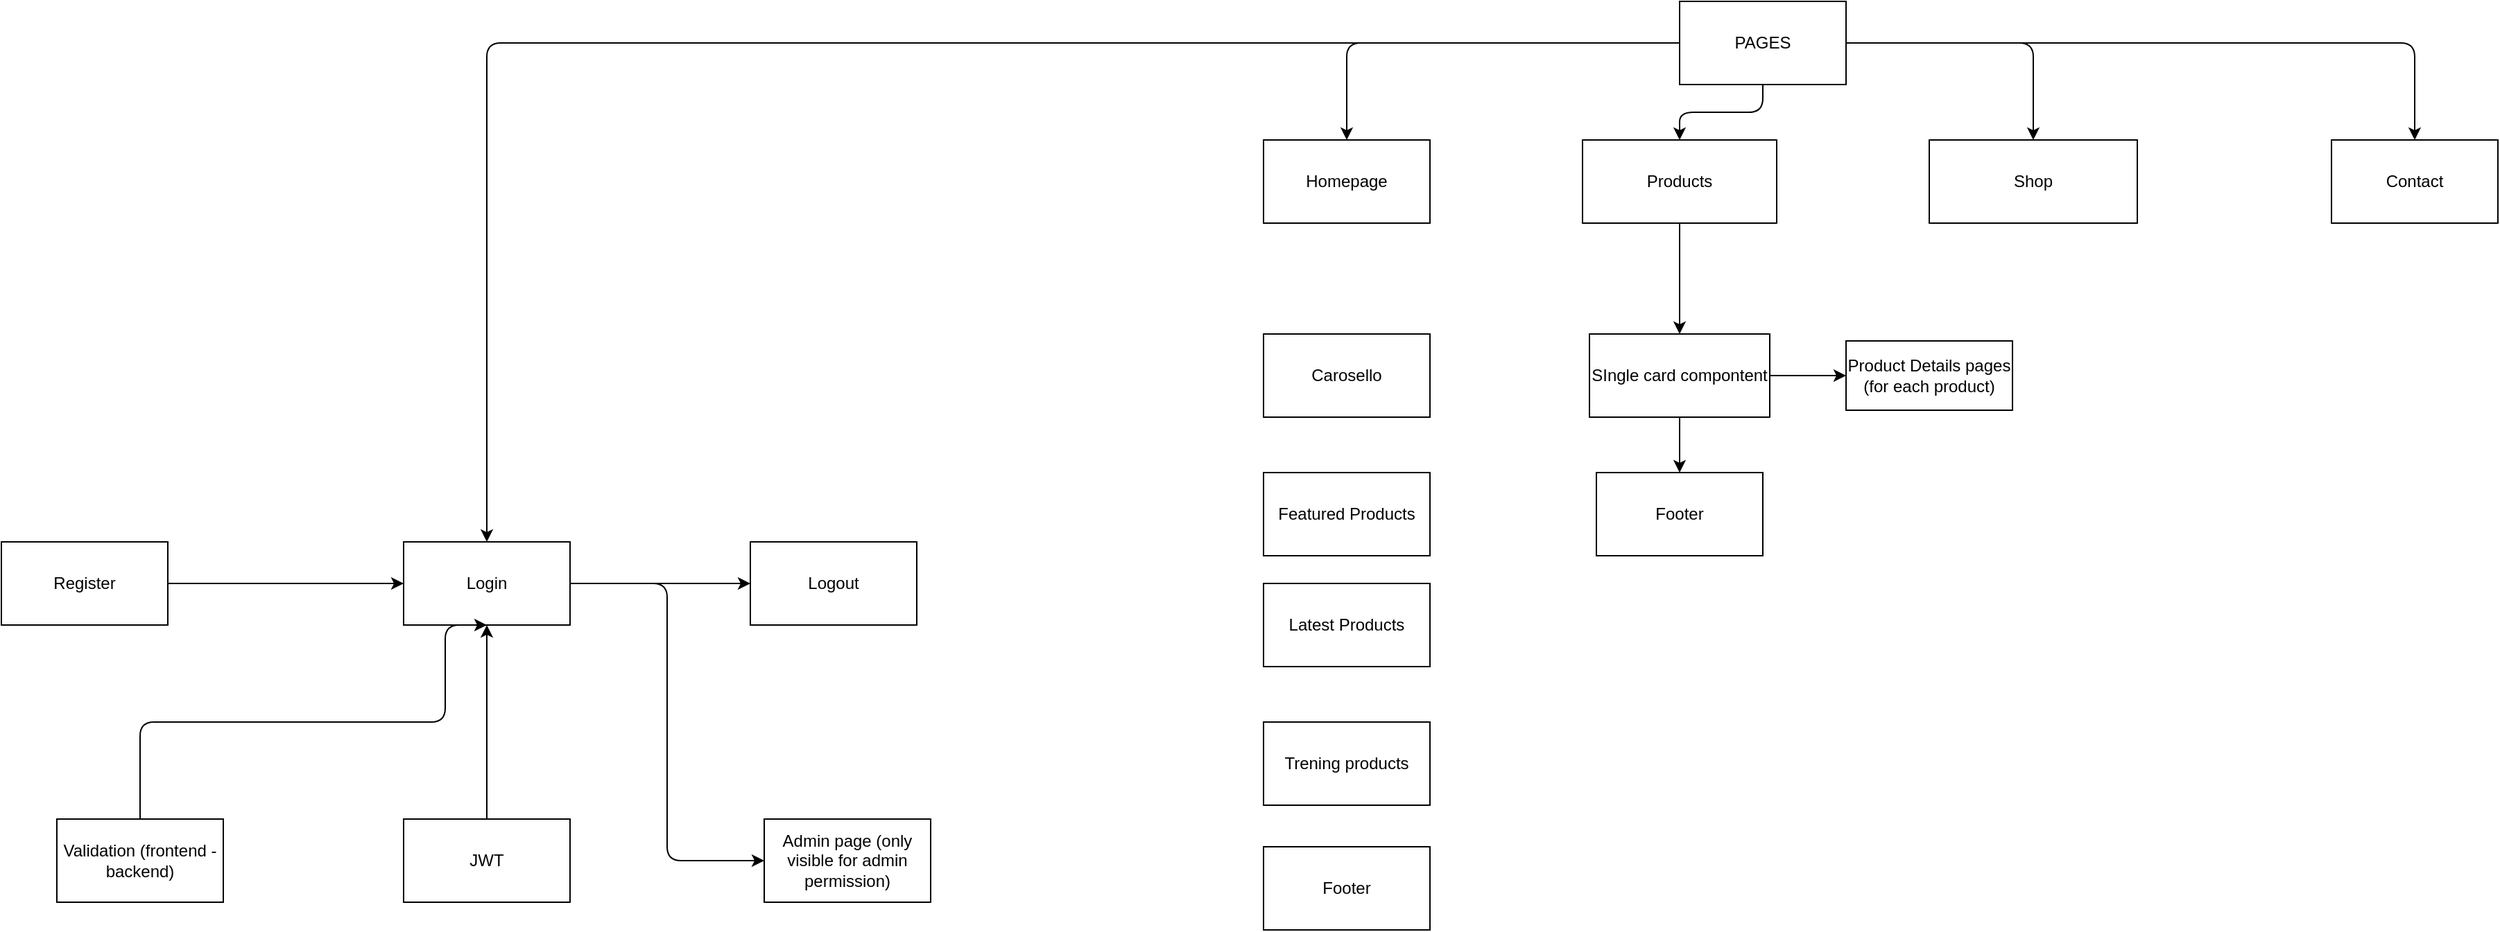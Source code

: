 <mxfile version="15.7.1" type="github">
  <diagram id="p_A3POv_7OdEzddipI_T" name="Page-1">
    <mxGraphModel dx="1860" dy="1544" grid="1" gridSize="10" guides="1" tooltips="1" connect="1" arrows="1" fold="1" page="1" pageScale="1" pageWidth="2339" pageHeight="3300" math="0" shadow="0">
      <root>
        <mxCell id="0" />
        <mxCell id="1" parent="0" />
        <mxCell id="QcY7JtW_8c2vVM3JENa3-2" value="Homepage" style="rounded=0;whiteSpace=wrap;html=1;" vertex="1" parent="1">
          <mxGeometry x="950" y="100" width="120" height="60" as="geometry" />
        </mxCell>
        <mxCell id="QcY7JtW_8c2vVM3JENa3-10" style="edgeStyle=orthogonalEdgeStyle;curved=0;rounded=1;sketch=0;orthogonalLoop=1;jettySize=auto;html=1;exitX=0;exitY=0.5;exitDx=0;exitDy=0;entryX=0.5;entryY=0;entryDx=0;entryDy=0;" edge="1" parent="1" source="QcY7JtW_8c2vVM3JENa3-3" target="QcY7JtW_8c2vVM3JENa3-2">
          <mxGeometry relative="1" as="geometry" />
        </mxCell>
        <mxCell id="QcY7JtW_8c2vVM3JENa3-12" style="edgeStyle=orthogonalEdgeStyle;curved=0;rounded=1;sketch=0;orthogonalLoop=1;jettySize=auto;html=1;exitX=0.5;exitY=1;exitDx=0;exitDy=0;entryX=0.5;entryY=0;entryDx=0;entryDy=0;" edge="1" parent="1" source="QcY7JtW_8c2vVM3JENa3-3" target="QcY7JtW_8c2vVM3JENa3-5">
          <mxGeometry relative="1" as="geometry" />
        </mxCell>
        <mxCell id="QcY7JtW_8c2vVM3JENa3-13" style="edgeStyle=orthogonalEdgeStyle;curved=0;rounded=1;sketch=0;orthogonalLoop=1;jettySize=auto;html=1;exitX=1;exitY=0.5;exitDx=0;exitDy=0;entryX=0.5;entryY=0;entryDx=0;entryDy=0;" edge="1" parent="1" source="QcY7JtW_8c2vVM3JENa3-3" target="QcY7JtW_8c2vVM3JENa3-7">
          <mxGeometry relative="1" as="geometry" />
        </mxCell>
        <mxCell id="QcY7JtW_8c2vVM3JENa3-14" style="edgeStyle=orthogonalEdgeStyle;curved=0;rounded=1;sketch=0;orthogonalLoop=1;jettySize=auto;html=1;exitX=1;exitY=0.5;exitDx=0;exitDy=0;entryX=0.5;entryY=0;entryDx=0;entryDy=0;" edge="1" parent="1" source="QcY7JtW_8c2vVM3JENa3-3" target="QcY7JtW_8c2vVM3JENa3-8">
          <mxGeometry relative="1" as="geometry" />
        </mxCell>
        <mxCell id="QcY7JtW_8c2vVM3JENa3-16" style="edgeStyle=orthogonalEdgeStyle;curved=0;rounded=1;sketch=0;orthogonalLoop=1;jettySize=auto;html=1;exitX=0;exitY=0.5;exitDx=0;exitDy=0;entryX=0.5;entryY=0;entryDx=0;entryDy=0;" edge="1" parent="1" source="QcY7JtW_8c2vVM3JENa3-3" target="QcY7JtW_8c2vVM3JENa3-15">
          <mxGeometry relative="1" as="geometry" />
        </mxCell>
        <mxCell id="QcY7JtW_8c2vVM3JENa3-3" value="PAGES" style="rounded=0;whiteSpace=wrap;html=1;" vertex="1" parent="1">
          <mxGeometry x="1250" width="120" height="60" as="geometry" />
        </mxCell>
        <mxCell id="QcY7JtW_8c2vVM3JENa3-40" style="edgeStyle=orthogonalEdgeStyle;curved=0;rounded=1;sketch=0;orthogonalLoop=1;jettySize=auto;html=1;exitX=0.5;exitY=1;exitDx=0;exitDy=0;entryX=0.5;entryY=0;entryDx=0;entryDy=0;" edge="1" parent="1" source="QcY7JtW_8c2vVM3JENa3-5" target="QcY7JtW_8c2vVM3JENa3-35">
          <mxGeometry relative="1" as="geometry" />
        </mxCell>
        <mxCell id="QcY7JtW_8c2vVM3JENa3-5" value="Products" style="rounded=0;whiteSpace=wrap;html=1;" vertex="1" parent="1">
          <mxGeometry x="1180" y="100" width="140" height="60" as="geometry" />
        </mxCell>
        <mxCell id="QcY7JtW_8c2vVM3JENa3-7" value="Shop" style="rounded=0;whiteSpace=wrap;html=1;" vertex="1" parent="1">
          <mxGeometry x="1430" y="100" width="150" height="60" as="geometry" />
        </mxCell>
        <mxCell id="QcY7JtW_8c2vVM3JENa3-8" value="Contact" style="rounded=0;whiteSpace=wrap;html=1;" vertex="1" parent="1">
          <mxGeometry x="1720" y="100" width="120" height="60" as="geometry" />
        </mxCell>
        <mxCell id="QcY7JtW_8c2vVM3JENa3-25" style="edgeStyle=orthogonalEdgeStyle;curved=0;rounded=1;sketch=0;orthogonalLoop=1;jettySize=auto;html=1;" edge="1" parent="1" source="QcY7JtW_8c2vVM3JENa3-15" target="QcY7JtW_8c2vVM3JENa3-26">
          <mxGeometry relative="1" as="geometry">
            <mxPoint x="590" y="420" as="targetPoint" />
          </mxGeometry>
        </mxCell>
        <mxCell id="QcY7JtW_8c2vVM3JENa3-29" style="edgeStyle=orthogonalEdgeStyle;curved=0;rounded=1;sketch=0;orthogonalLoop=1;jettySize=auto;html=1;exitX=1;exitY=0.5;exitDx=0;exitDy=0;entryX=0;entryY=0.5;entryDx=0;entryDy=0;" edge="1" parent="1" source="QcY7JtW_8c2vVM3JENa3-15" target="QcY7JtW_8c2vVM3JENa3-28">
          <mxGeometry relative="1" as="geometry" />
        </mxCell>
        <mxCell id="QcY7JtW_8c2vVM3JENa3-15" value="Login" style="rounded=0;whiteSpace=wrap;html=1;sketch=0;" vertex="1" parent="1">
          <mxGeometry x="330" y="390" width="120" height="60" as="geometry" />
        </mxCell>
        <mxCell id="QcY7JtW_8c2vVM3JENa3-21" style="edgeStyle=orthogonalEdgeStyle;curved=0;rounded=1;sketch=0;orthogonalLoop=1;jettySize=auto;html=1;exitX=0.5;exitY=0;exitDx=0;exitDy=0;entryX=0.5;entryY=1;entryDx=0;entryDy=0;" edge="1" parent="1" source="QcY7JtW_8c2vVM3JENa3-19" target="QcY7JtW_8c2vVM3JENa3-15">
          <mxGeometry relative="1" as="geometry">
            <Array as="points">
              <mxPoint x="140" y="520" />
              <mxPoint x="360" y="520" />
              <mxPoint x="360" y="450" />
            </Array>
          </mxGeometry>
        </mxCell>
        <mxCell id="QcY7JtW_8c2vVM3JENa3-19" value="Validation (frontend - backend)" style="rounded=0;whiteSpace=wrap;html=1;sketch=0;" vertex="1" parent="1">
          <mxGeometry x="80" y="590" width="120" height="60" as="geometry" />
        </mxCell>
        <mxCell id="QcY7JtW_8c2vVM3JENa3-27" style="edgeStyle=orthogonalEdgeStyle;curved=0;rounded=1;sketch=0;orthogonalLoop=1;jettySize=auto;html=1;" edge="1" parent="1" source="QcY7JtW_8c2vVM3JENa3-22">
          <mxGeometry relative="1" as="geometry">
            <mxPoint x="390" y="450" as="targetPoint" />
          </mxGeometry>
        </mxCell>
        <mxCell id="QcY7JtW_8c2vVM3JENa3-22" value="JWT" style="rounded=0;whiteSpace=wrap;html=1;sketch=0;" vertex="1" parent="1">
          <mxGeometry x="330" y="590" width="120" height="60" as="geometry" />
        </mxCell>
        <mxCell id="QcY7JtW_8c2vVM3JENa3-24" style="edgeStyle=orthogonalEdgeStyle;curved=0;rounded=1;sketch=0;orthogonalLoop=1;jettySize=auto;html=1;entryX=0;entryY=0.5;entryDx=0;entryDy=0;" edge="1" parent="1" source="QcY7JtW_8c2vVM3JENa3-23" target="QcY7JtW_8c2vVM3JENa3-15">
          <mxGeometry relative="1" as="geometry" />
        </mxCell>
        <mxCell id="QcY7JtW_8c2vVM3JENa3-23" value="Register" style="rounded=0;whiteSpace=wrap;html=1;sketch=0;" vertex="1" parent="1">
          <mxGeometry x="40" y="390" width="120" height="60" as="geometry" />
        </mxCell>
        <mxCell id="QcY7JtW_8c2vVM3JENa3-26" value="Logout" style="rounded=0;whiteSpace=wrap;html=1;sketch=0;" vertex="1" parent="1">
          <mxGeometry x="580" y="390" width="120" height="60" as="geometry" />
        </mxCell>
        <mxCell id="QcY7JtW_8c2vVM3JENa3-28" value="Admin page (only visible for admin permission)" style="rounded=0;whiteSpace=wrap;html=1;sketch=0;" vertex="1" parent="1">
          <mxGeometry x="590" y="590" width="120" height="60" as="geometry" />
        </mxCell>
        <mxCell id="QcY7JtW_8c2vVM3JENa3-30" value="Carosello" style="rounded=0;whiteSpace=wrap;html=1;sketch=0;" vertex="1" parent="1">
          <mxGeometry x="950" y="240" width="120" height="60" as="geometry" />
        </mxCell>
        <mxCell id="QcY7JtW_8c2vVM3JENa3-31" value="Featured Products" style="rounded=0;whiteSpace=wrap;html=1;sketch=0;" vertex="1" parent="1">
          <mxGeometry x="950" y="340" width="120" height="60" as="geometry" />
        </mxCell>
        <mxCell id="QcY7JtW_8c2vVM3JENa3-32" value="Latest Products" style="rounded=0;whiteSpace=wrap;html=1;sketch=0;" vertex="1" parent="1">
          <mxGeometry x="950" y="420" width="120" height="60" as="geometry" />
        </mxCell>
        <mxCell id="QcY7JtW_8c2vVM3JENa3-33" value="Footer" style="rounded=0;whiteSpace=wrap;html=1;sketch=0;" vertex="1" parent="1">
          <mxGeometry x="950" y="610" width="120" height="60" as="geometry" />
        </mxCell>
        <mxCell id="QcY7JtW_8c2vVM3JENa3-34" value="Trening products" style="rounded=0;whiteSpace=wrap;html=1;sketch=0;" vertex="1" parent="1">
          <mxGeometry x="950" y="520" width="120" height="60" as="geometry" />
        </mxCell>
        <mxCell id="QcY7JtW_8c2vVM3JENa3-38" value="" style="edgeStyle=orthogonalEdgeStyle;curved=0;rounded=1;sketch=0;orthogonalLoop=1;jettySize=auto;html=1;" edge="1" parent="1" source="QcY7JtW_8c2vVM3JENa3-35">
          <mxGeometry relative="1" as="geometry">
            <mxPoint x="1370" y="270" as="targetPoint" />
          </mxGeometry>
        </mxCell>
        <mxCell id="QcY7JtW_8c2vVM3JENa3-41" style="edgeStyle=orthogonalEdgeStyle;curved=0;rounded=1;sketch=0;orthogonalLoop=1;jettySize=auto;html=1;exitX=0.5;exitY=1;exitDx=0;exitDy=0;entryX=0.5;entryY=0;entryDx=0;entryDy=0;" edge="1" parent="1" source="QcY7JtW_8c2vVM3JENa3-35" target="QcY7JtW_8c2vVM3JENa3-36">
          <mxGeometry relative="1" as="geometry" />
        </mxCell>
        <mxCell id="QcY7JtW_8c2vVM3JENa3-35" value="SIngle card compontent" style="rounded=0;whiteSpace=wrap;html=1;sketch=0;" vertex="1" parent="1">
          <mxGeometry x="1185" y="240" width="130" height="60" as="geometry" />
        </mxCell>
        <mxCell id="QcY7JtW_8c2vVM3JENa3-36" value="Footer" style="rounded=0;whiteSpace=wrap;html=1;sketch=0;" vertex="1" parent="1">
          <mxGeometry x="1190" y="340" width="120" height="60" as="geometry" />
        </mxCell>
        <mxCell id="QcY7JtW_8c2vVM3JENa3-39" value="Product Details pages (for each product)" style="rounded=0;whiteSpace=wrap;html=1;sketch=0;" vertex="1" parent="1">
          <mxGeometry x="1370" y="245" width="120" height="50" as="geometry" />
        </mxCell>
      </root>
    </mxGraphModel>
  </diagram>
</mxfile>

